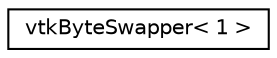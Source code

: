 digraph "Graphical Class Hierarchy"
{
 // LATEX_PDF_SIZE
  edge [fontname="Helvetica",fontsize="10",labelfontname="Helvetica",labelfontsize="10"];
  node [fontname="Helvetica",fontsize="10",shape=record];
  rankdir="LR";
  Node0 [label="vtkByteSwapper\< 1 \>",height=0.2,width=0.4,color="black", fillcolor="white", style="filled",URL="$structpFlow_1_1vtkByteSwapper_3_011_01_4.html",tooltip="with char, no re-ordering is required"];
}
